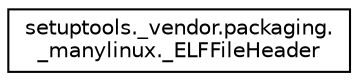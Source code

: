 digraph "Graphical Class Hierarchy"
{
 // LATEX_PDF_SIZE
  edge [fontname="Helvetica",fontsize="10",labelfontname="Helvetica",labelfontsize="10"];
  node [fontname="Helvetica",fontsize="10",shape=record];
  rankdir="LR";
  Node0 [label="setuptools._vendor.packaging.\l_manylinux._ELFFileHeader",height=0.2,width=0.4,color="black", fillcolor="white", style="filled",URL="$classsetuptools_1_1__vendor_1_1packaging_1_1__manylinux_1_1__ELFFileHeader.html",tooltip=" "];
}
